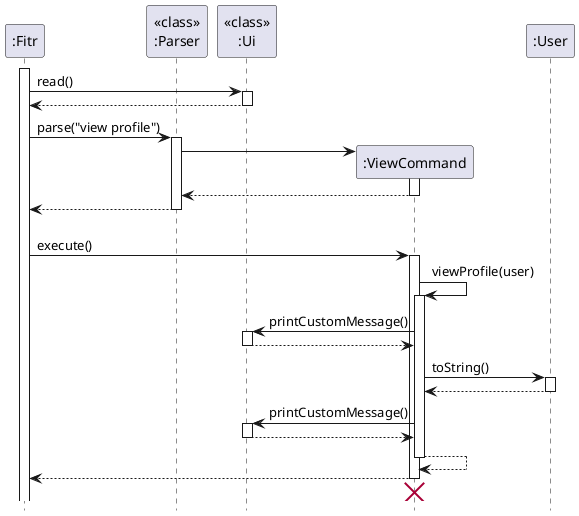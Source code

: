 @startuml
skinparam Shadowing false

participant ":Fitr"
participant "<<class>>\n:Parser"

activate ":Fitr"
":Fitr" -> "<<class>>\n:Ui" : read()
activate "<<class>>\n:Ui"
return
":Fitr" -> "<<class>>\n:Parser" ++ : parse("view profile")

create ":ViewCommand"
"<<class>>\n:Parser" -> ":ViewCommand" ++
return

return

'To position the delete symbol below activation bar
"<<class>>\n:Parser" -[hidden]-> ":ViewCommand"

":Fitr"->":ViewCommand" : execute()
activate ":ViewCommand"

":ViewCommand" -> ":ViewCommand" ++ : viewProfile(user)
":ViewCommand" -> "<<class>>\n:Ui" : printCustomMessage()
activate "<<class>>\n:Ui"
return

":ViewCommand" -> ":User" : toString()
activate ":User"
return

":ViewCommand" -> "<<class>>\n:Ui" : printCustomMessage()
activate "<<class>>\n:Ui"
return

return
return

'To position the delete symbol below activation bar
":Fitr" -[hidden]-> ":ViewCommand"
destroy ":ViewCommand"



hide footbox
@enduml